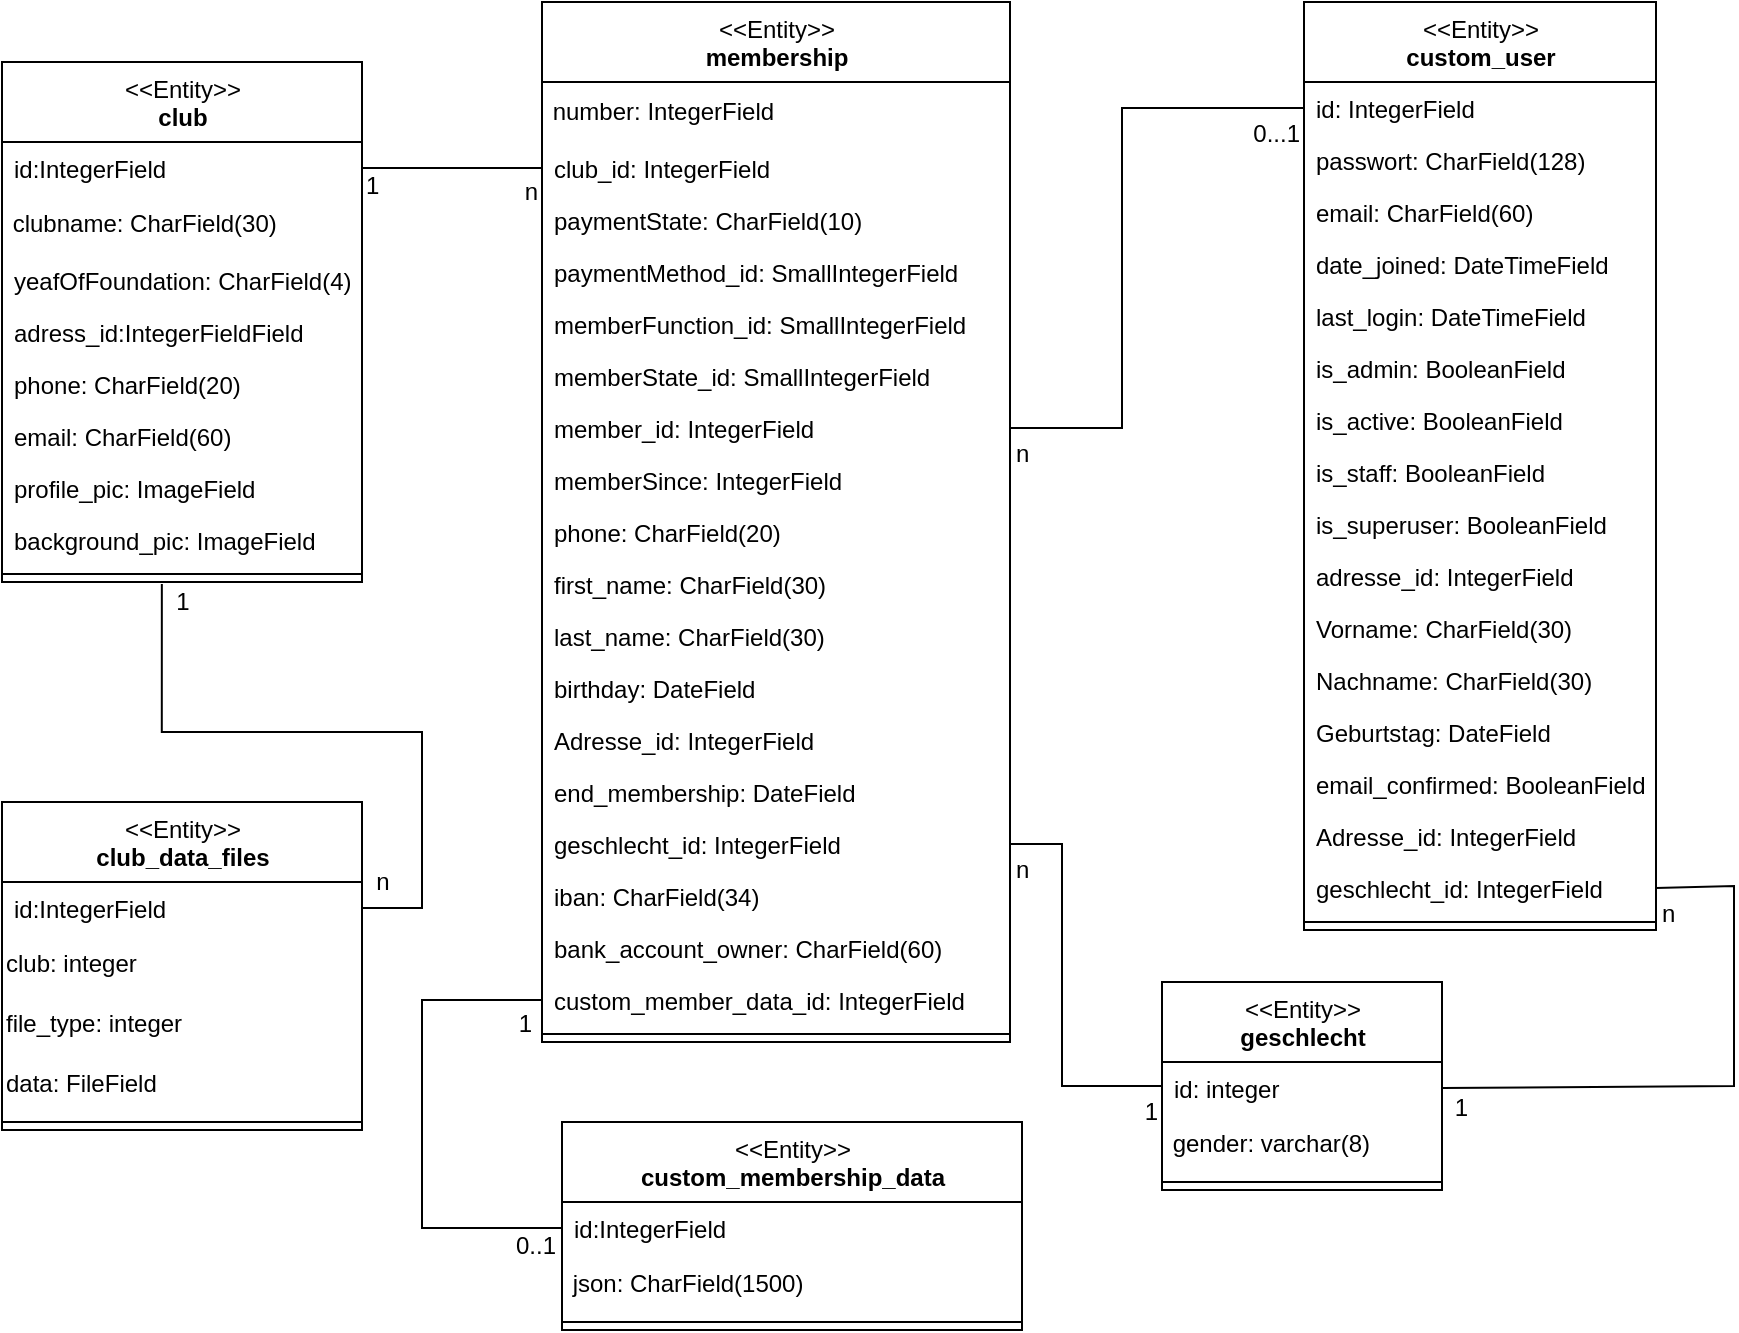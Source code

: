 <mxfile version="16.5.1" type="device"><diagram id="C5RBs43oDa-KdzZeNtuy" name="Page-1"><mxGraphModel dx="1408" dy="851" grid="1" gridSize="10" guides="1" tooltips="1" connect="1" arrows="1" fold="1" page="1" pageScale="1" pageWidth="827" pageHeight="1169" math="0" shadow="0"><root><mxCell id="WIyWlLk6GJQsqaUBKTNV-0"/><mxCell id="WIyWlLk6GJQsqaUBKTNV-1" parent="WIyWlLk6GJQsqaUBKTNV-0"/><mxCell id="szNnjqqeCphIptWrCqSO-0" value="&amp;lt;&amp;lt;Entity&amp;gt;&amp;gt;&lt;br&gt;&lt;b&gt;club&lt;/b&gt;" style="swimlane;fontStyle=0;align=center;verticalAlign=top;childLayout=stackLayout;horizontal=1;startSize=40;horizontalStack=0;resizeParent=1;resizeParentMax=0;resizeLast=0;collapsible=0;marginBottom=0;html=1;" parent="WIyWlLk6GJQsqaUBKTNV-1" vertex="1"><mxGeometry y="30" width="180" height="260" as="geometry"/></mxCell><mxCell id="szNnjqqeCphIptWrCqSO-1" value="id:IntegerField" style="text;strokeColor=none;fillColor=none;align=left;verticalAlign=top;spacingLeft=4;spacingRight=4;overflow=hidden;rotatable=0;points=[[0,0.5],[1,0.5]];portConstraint=eastwest;" parent="szNnjqqeCphIptWrCqSO-0" vertex="1"><mxGeometry y="40" width="180" height="26" as="geometry"/></mxCell><mxCell id="szNnjqqeCphIptWrCqSO-2" value="&amp;nbsp;clubname: CharField(30)" style="text;html=1;strokeColor=none;fillColor=none;align=left;verticalAlign=middle;whiteSpace=wrap;rounded=0;" parent="szNnjqqeCphIptWrCqSO-0" vertex="1"><mxGeometry y="66" width="180" height="30" as="geometry"/></mxCell><mxCell id="szNnjqqeCphIptWrCqSO-3" value="yeafOfFoundation: CharField(4)" style="text;strokeColor=none;fillColor=none;align=left;verticalAlign=top;spacingLeft=4;spacingRight=4;overflow=hidden;rotatable=0;points=[[0,0.5],[1,0.5]];portConstraint=eastwest;" parent="szNnjqqeCphIptWrCqSO-0" vertex="1"><mxGeometry y="96" width="180" height="26" as="geometry"/></mxCell><mxCell id="szNnjqqeCphIptWrCqSO-4" value="adress_id:IntegerFieldField" style="text;strokeColor=none;fillColor=none;align=left;verticalAlign=top;spacingLeft=4;spacingRight=4;overflow=hidden;rotatable=0;points=[[0,0.5],[1,0.5]];portConstraint=eastwest;" parent="szNnjqqeCphIptWrCqSO-0" vertex="1"><mxGeometry y="122" width="180" height="26" as="geometry"/></mxCell><mxCell id="szNnjqqeCphIptWrCqSO-5" value="phone: CharField(20)" style="text;strokeColor=none;fillColor=none;align=left;verticalAlign=top;spacingLeft=4;spacingRight=4;overflow=hidden;rotatable=0;points=[[0,0.5],[1,0.5]];portConstraint=eastwest;fontColor=#000000;" parent="szNnjqqeCphIptWrCqSO-0" vertex="1"><mxGeometry y="148" width="180" height="26" as="geometry"/></mxCell><mxCell id="szNnjqqeCphIptWrCqSO-6" value="email: CharField(60)" style="text;strokeColor=none;fillColor=none;align=left;verticalAlign=top;spacingLeft=4;spacingRight=4;overflow=hidden;rotatable=0;points=[[0,0.5],[1,0.5]];portConstraint=eastwest;fontColor=#000000;" parent="szNnjqqeCphIptWrCqSO-0" vertex="1"><mxGeometry y="174" width="180" height="26" as="geometry"/></mxCell><mxCell id="szNnjqqeCphIptWrCqSO-7" value="profile_pic: ImageField&#10;" style="text;strokeColor=none;fillColor=none;align=left;verticalAlign=top;spacingLeft=4;spacingRight=4;overflow=hidden;rotatable=0;points=[[0,0.5],[1,0.5]];portConstraint=eastwest;" parent="szNnjqqeCphIptWrCqSO-0" vertex="1"><mxGeometry y="200" width="180" height="26" as="geometry"/></mxCell><mxCell id="szNnjqqeCphIptWrCqSO-8" value="background_pic: ImageField" style="text;strokeColor=none;fillColor=none;align=left;verticalAlign=top;spacingLeft=4;spacingRight=4;overflow=hidden;rotatable=0;points=[[0,0.5],[1,0.5]];portConstraint=eastwest;" parent="szNnjqqeCphIptWrCqSO-0" vertex="1"><mxGeometry y="226" width="180" height="26" as="geometry"/></mxCell><mxCell id="szNnjqqeCphIptWrCqSO-9" value="" style="line;strokeWidth=1;fillColor=none;align=left;verticalAlign=middle;spacingTop=-1;spacingLeft=3;spacingRight=3;rotatable=0;labelPosition=right;points=[];portConstraint=eastwest;" parent="szNnjqqeCphIptWrCqSO-0" vertex="1"><mxGeometry y="252" width="180" height="8" as="geometry"/></mxCell><mxCell id="szNnjqqeCphIptWrCqSO-21" value="" style="endArrow=none;html=1;rounded=0;align=center;verticalAlign=top;endFill=0;labelBackgroundColor=none;entryX=0;entryY=0.5;entryDx=0;entryDy=0;exitX=1;exitY=0.5;exitDx=0;exitDy=0;" parent="WIyWlLk6GJQsqaUBKTNV-1" source="szNnjqqeCphIptWrCqSO-52" target="szNnjqqeCphIptWrCqSO-28" edge="1"><mxGeometry relative="1" as="geometry"><mxPoint x="550" y="213" as="sourcePoint"/><mxPoint x="640" y="210" as="targetPoint"/><Array as="points"><mxPoint x="560" y="213"/><mxPoint x="560" y="53"/></Array></mxGeometry></mxCell><mxCell id="szNnjqqeCphIptWrCqSO-22" value="n" style="resizable=0;html=1;align=left;verticalAlign=top;labelBackgroundColor=none;" parent="szNnjqqeCphIptWrCqSO-21" connectable="0" vertex="1"><mxGeometry x="-1" relative="1" as="geometry"><mxPoint x="1" y="-1" as="offset"/></mxGeometry></mxCell><mxCell id="szNnjqqeCphIptWrCqSO-23" value="0...1" style="resizable=0;html=1;align=right;verticalAlign=top;labelBackgroundColor=none;" parent="szNnjqqeCphIptWrCqSO-21" connectable="0" vertex="1"><mxGeometry x="1" relative="1" as="geometry"><mxPoint x="-2" y="-1" as="offset"/></mxGeometry></mxCell><mxCell id="szNnjqqeCphIptWrCqSO-24" value="" style="endArrow=none;html=1;rounded=0;align=center;verticalAlign=top;endFill=0;labelBackgroundColor=none;entryX=0;entryY=0.5;entryDx=0;entryDy=0;exitX=1;exitY=0.5;exitDx=0;exitDy=0;" parent="WIyWlLk6GJQsqaUBKTNV-1" source="szNnjqqeCphIptWrCqSO-1" edge="1"><mxGeometry relative="1" as="geometry"><mxPoint x="110" y="-1" as="sourcePoint"/><mxPoint x="270" y="83" as="targetPoint"/><Array as="points"/></mxGeometry></mxCell><mxCell id="szNnjqqeCphIptWrCqSO-25" value="1" style="resizable=0;html=1;align=left;verticalAlign=top;labelBackgroundColor=none;" parent="szNnjqqeCphIptWrCqSO-24" connectable="0" vertex="1"><mxGeometry x="-1" relative="1" as="geometry"><mxPoint y="-5" as="offset"/></mxGeometry></mxCell><mxCell id="szNnjqqeCphIptWrCqSO-26" value="n" style="resizable=0;html=1;align=right;verticalAlign=top;labelBackgroundColor=none;" parent="szNnjqqeCphIptWrCqSO-24" connectable="0" vertex="1"><mxGeometry x="1" relative="1" as="geometry"><mxPoint x="-2" y="-2" as="offset"/></mxGeometry></mxCell><mxCell id="szNnjqqeCphIptWrCqSO-27" value="&amp;lt;&amp;lt;Entity&amp;gt;&amp;gt;&lt;br&gt;&lt;b&gt;custom_user&lt;/b&gt;" style="swimlane;fontStyle=0;align=center;verticalAlign=top;childLayout=stackLayout;horizontal=1;startSize=40;horizontalStack=0;resizeParent=1;resizeParentMax=0;resizeLast=0;collapsible=0;marginBottom=0;html=1;" parent="WIyWlLk6GJQsqaUBKTNV-1" vertex="1"><mxGeometry x="651" width="176" height="464" as="geometry"/></mxCell><mxCell id="szNnjqqeCphIptWrCqSO-28" value="id: IntegerField" style="text;strokeColor=none;fillColor=none;align=left;verticalAlign=top;spacingLeft=4;spacingRight=4;overflow=hidden;rotatable=0;points=[[0,0.5],[1,0.5]];portConstraint=eastwest;" parent="szNnjqqeCphIptWrCqSO-27" vertex="1"><mxGeometry y="40" width="176" height="26" as="geometry"/></mxCell><mxCell id="szNnjqqeCphIptWrCqSO-29" value="passwort: CharField(128)" style="text;strokeColor=none;fillColor=none;align=left;verticalAlign=top;spacingLeft=4;spacingRight=4;overflow=hidden;rotatable=0;points=[[0,0.5],[1,0.5]];portConstraint=eastwest;" parent="szNnjqqeCphIptWrCqSO-27" vertex="1"><mxGeometry y="66" width="176" height="26" as="geometry"/></mxCell><mxCell id="szNnjqqeCphIptWrCqSO-30" value="email: CharField(60)" style="text;strokeColor=none;fillColor=none;align=left;verticalAlign=top;spacingLeft=4;spacingRight=4;overflow=hidden;rotatable=0;points=[[0,0.5],[1,0.5]];portConstraint=eastwest;" parent="szNnjqqeCphIptWrCqSO-27" vertex="1"><mxGeometry y="92" width="176" height="26" as="geometry"/></mxCell><mxCell id="szNnjqqeCphIptWrCqSO-31" value="date_joined: DateTimeField" style="text;strokeColor=none;fillColor=none;align=left;verticalAlign=top;spacingLeft=4;spacingRight=4;overflow=hidden;rotatable=0;points=[[0,0.5],[1,0.5]];portConstraint=eastwest;" parent="szNnjqqeCphIptWrCqSO-27" vertex="1"><mxGeometry y="118" width="176" height="26" as="geometry"/></mxCell><mxCell id="szNnjqqeCphIptWrCqSO-32" value="last_login: DateTimeField" style="text;strokeColor=none;fillColor=none;align=left;verticalAlign=top;spacingLeft=4;spacingRight=4;overflow=hidden;rotatable=0;points=[[0,0.5],[1,0.5]];portConstraint=eastwest;" parent="szNnjqqeCphIptWrCqSO-27" vertex="1"><mxGeometry y="144" width="176" height="26" as="geometry"/></mxCell><mxCell id="szNnjqqeCphIptWrCqSO-33" value="is_admin: BooleanField" style="text;strokeColor=none;fillColor=none;align=left;verticalAlign=top;spacingLeft=4;spacingRight=4;overflow=hidden;rotatable=0;points=[[0,0.5],[1,0.5]];portConstraint=eastwest;" parent="szNnjqqeCphIptWrCqSO-27" vertex="1"><mxGeometry y="170" width="176" height="26" as="geometry"/></mxCell><mxCell id="szNnjqqeCphIptWrCqSO-34" value="is_active: BooleanField" style="text;strokeColor=none;fillColor=none;align=left;verticalAlign=top;spacingLeft=4;spacingRight=4;overflow=hidden;rotatable=0;points=[[0,0.5],[1,0.5]];portConstraint=eastwest;" parent="szNnjqqeCphIptWrCqSO-27" vertex="1"><mxGeometry y="196" width="176" height="26" as="geometry"/></mxCell><mxCell id="szNnjqqeCphIptWrCqSO-35" value="is_staff: BooleanField" style="text;strokeColor=none;fillColor=none;align=left;verticalAlign=top;spacingLeft=4;spacingRight=4;overflow=hidden;rotatable=0;points=[[0,0.5],[1,0.5]];portConstraint=eastwest;" parent="szNnjqqeCphIptWrCqSO-27" vertex="1"><mxGeometry y="222" width="176" height="26" as="geometry"/></mxCell><mxCell id="szNnjqqeCphIptWrCqSO-36" value="is_superuser: BooleanField" style="text;strokeColor=none;fillColor=none;align=left;verticalAlign=top;spacingLeft=4;spacingRight=4;overflow=hidden;rotatable=0;points=[[0,0.5],[1,0.5]];portConstraint=eastwest;" parent="szNnjqqeCphIptWrCqSO-27" vertex="1"><mxGeometry y="248" width="176" height="26" as="geometry"/></mxCell><mxCell id="szNnjqqeCphIptWrCqSO-37" value="adresse_id: IntegerField" style="text;strokeColor=none;fillColor=none;align=left;verticalAlign=top;spacingLeft=4;spacingRight=4;overflow=hidden;rotatable=0;points=[[0,0.5],[1,0.5]];portConstraint=eastwest;" parent="szNnjqqeCphIptWrCqSO-27" vertex="1"><mxGeometry y="274" width="176" height="26" as="geometry"/></mxCell><mxCell id="szNnjqqeCphIptWrCqSO-38" value="Vorname: CharField(30)" style="text;strokeColor=none;fillColor=none;align=left;verticalAlign=top;spacingLeft=4;spacingRight=4;overflow=hidden;rotatable=0;points=[[0,0.5],[1,0.5]];portConstraint=eastwest;" parent="szNnjqqeCphIptWrCqSO-27" vertex="1"><mxGeometry y="300" width="176" height="26" as="geometry"/></mxCell><mxCell id="szNnjqqeCphIptWrCqSO-39" value="Nachname: CharField(30)" style="text;strokeColor=none;fillColor=none;align=left;verticalAlign=top;spacingLeft=4;spacingRight=4;overflow=hidden;rotatable=0;points=[[0,0.5],[1,0.5]];portConstraint=eastwest;" parent="szNnjqqeCphIptWrCqSO-27" vertex="1"><mxGeometry y="326" width="176" height="26" as="geometry"/></mxCell><mxCell id="szNnjqqeCphIptWrCqSO-40" value="Geburtstag: DateField" style="text;strokeColor=none;fillColor=none;align=left;verticalAlign=top;spacingLeft=4;spacingRight=4;overflow=hidden;rotatable=0;points=[[0,0.5],[1,0.5]];portConstraint=eastwest;" parent="szNnjqqeCphIptWrCqSO-27" vertex="1"><mxGeometry y="352" width="176" height="26" as="geometry"/></mxCell><mxCell id="szNnjqqeCphIptWrCqSO-41" value="email_confirmed: BooleanField" style="text;strokeColor=none;fillColor=none;align=left;verticalAlign=top;spacingLeft=4;spacingRight=4;overflow=hidden;rotatable=0;points=[[0,0.5],[1,0.5]];portConstraint=eastwest;" parent="szNnjqqeCphIptWrCqSO-27" vertex="1"><mxGeometry y="378" width="176" height="26" as="geometry"/></mxCell><mxCell id="szNnjqqeCphIptWrCqSO-42" value="Adresse_id: IntegerField" style="text;strokeColor=none;fillColor=none;align=left;verticalAlign=top;spacingLeft=4;spacingRight=4;overflow=hidden;rotatable=0;points=[[0,0.5],[1,0.5]];portConstraint=eastwest;" parent="szNnjqqeCphIptWrCqSO-27" vertex="1"><mxGeometry y="404" width="176" height="26" as="geometry"/></mxCell><mxCell id="szNnjqqeCphIptWrCqSO-43" value="geschlecht_id: IntegerField" style="text;strokeColor=none;fillColor=none;align=left;verticalAlign=top;spacingLeft=4;spacingRight=4;overflow=hidden;rotatable=0;points=[[0,0.5],[1,0.5]];portConstraint=eastwest;" parent="szNnjqqeCphIptWrCqSO-27" vertex="1"><mxGeometry y="430" width="176" height="26" as="geometry"/></mxCell><mxCell id="szNnjqqeCphIptWrCqSO-44" value="" style="line;strokeWidth=1;fillColor=none;align=left;verticalAlign=middle;spacingTop=-1;spacingLeft=3;spacingRight=3;rotatable=0;labelPosition=right;points=[];portConstraint=eastwest;" parent="szNnjqqeCphIptWrCqSO-27" vertex="1"><mxGeometry y="456" width="176" height="8" as="geometry"/></mxCell><mxCell id="szNnjqqeCphIptWrCqSO-45" value="&amp;lt;&amp;lt;Entity&amp;gt;&amp;gt;&lt;br&gt;&lt;b&gt;membership&lt;/b&gt;" style="swimlane;fontStyle=0;align=center;verticalAlign=top;childLayout=stackLayout;horizontal=1;startSize=40;horizontalStack=0;resizeParent=1;resizeParentMax=0;resizeLast=0;collapsible=0;marginBottom=0;html=1;" parent="WIyWlLk6GJQsqaUBKTNV-1" vertex="1"><mxGeometry x="270" width="234" height="520" as="geometry"/></mxCell><mxCell id="szNnjqqeCphIptWrCqSO-46" value="&amp;nbsp;number: IntegerField" style="text;html=1;strokeColor=none;fillColor=none;align=left;verticalAlign=middle;whiteSpace=wrap;rounded=0;" parent="szNnjqqeCphIptWrCqSO-45" vertex="1"><mxGeometry y="40" width="234" height="30" as="geometry"/></mxCell><mxCell id="szNnjqqeCphIptWrCqSO-47" value="club_id: IntegerField" style="text;strokeColor=none;fillColor=none;align=left;verticalAlign=top;spacingLeft=4;spacingRight=4;overflow=hidden;rotatable=0;points=[[0,0.5],[1,0.5]];portConstraint=eastwest;" parent="szNnjqqeCphIptWrCqSO-45" vertex="1"><mxGeometry y="70" width="234" height="26" as="geometry"/></mxCell><mxCell id="szNnjqqeCphIptWrCqSO-48" value="paymentState: CharField(10)" style="text;strokeColor=none;fillColor=none;align=left;verticalAlign=top;spacingLeft=4;spacingRight=4;overflow=hidden;rotatable=0;points=[[0,0.5],[1,0.5]];portConstraint=eastwest;" parent="szNnjqqeCphIptWrCqSO-45" vertex="1"><mxGeometry y="96" width="234" height="26" as="geometry"/></mxCell><mxCell id="szNnjqqeCphIptWrCqSO-49" value="paymentMethod_id: SmallIntegerField" style="text;strokeColor=none;fillColor=none;align=left;verticalAlign=top;spacingLeft=4;spacingRight=4;overflow=hidden;rotatable=0;points=[[0,0.5],[1,0.5]];portConstraint=eastwest;" parent="szNnjqqeCphIptWrCqSO-45" vertex="1"><mxGeometry y="122" width="234" height="26" as="geometry"/></mxCell><mxCell id="szNnjqqeCphIptWrCqSO-50" value="memberFunction_id: SmallIntegerField" style="text;strokeColor=none;fillColor=none;align=left;verticalAlign=top;spacingLeft=4;spacingRight=4;overflow=hidden;rotatable=0;points=[[0,0.5],[1,0.5]];portConstraint=eastwest;" parent="szNnjqqeCphIptWrCqSO-45" vertex="1"><mxGeometry y="148" width="234" height="26" as="geometry"/></mxCell><mxCell id="szNnjqqeCphIptWrCqSO-51" value="memberState_id: SmallIntegerField" style="text;strokeColor=none;fillColor=none;align=left;verticalAlign=top;spacingLeft=4;spacingRight=4;overflow=hidden;rotatable=0;points=[[0,0.5],[1,0.5]];portConstraint=eastwest;" parent="szNnjqqeCphIptWrCqSO-45" vertex="1"><mxGeometry y="174" width="234" height="26" as="geometry"/></mxCell><mxCell id="szNnjqqeCphIptWrCqSO-52" value="member_id: IntegerField" style="text;strokeColor=none;fillColor=none;align=left;verticalAlign=top;spacingLeft=4;spacingRight=4;overflow=hidden;rotatable=0;points=[[0,0.5],[1,0.5]];portConstraint=eastwest;" parent="szNnjqqeCphIptWrCqSO-45" vertex="1"><mxGeometry y="200" width="234" height="26" as="geometry"/></mxCell><mxCell id="szNnjqqeCphIptWrCqSO-53" value="memberSince: IntegerField" style="text;strokeColor=none;fillColor=none;align=left;verticalAlign=top;spacingLeft=4;spacingRight=4;overflow=hidden;rotatable=0;points=[[0,0.5],[1,0.5]];portConstraint=eastwest;" parent="szNnjqqeCphIptWrCqSO-45" vertex="1"><mxGeometry y="226" width="234" height="26" as="geometry"/></mxCell><mxCell id="szNnjqqeCphIptWrCqSO-54" value="phone: CharField(20)" style="text;strokeColor=none;fillColor=none;align=left;verticalAlign=top;spacingLeft=4;spacingRight=4;overflow=hidden;rotatable=0;points=[[0,0.5],[1,0.5]];portConstraint=eastwest;" parent="szNnjqqeCphIptWrCqSO-45" vertex="1"><mxGeometry y="252" width="234" height="26" as="geometry"/></mxCell><mxCell id="szNnjqqeCphIptWrCqSO-55" value="first_name: CharField(30)" style="text;strokeColor=none;fillColor=none;align=left;verticalAlign=top;spacingLeft=4;spacingRight=4;overflow=hidden;rotatable=0;points=[[0,0.5],[1,0.5]];portConstraint=eastwest;" parent="szNnjqqeCphIptWrCqSO-45" vertex="1"><mxGeometry y="278" width="234" height="26" as="geometry"/></mxCell><mxCell id="szNnjqqeCphIptWrCqSO-56" value="last_name: CharField(30)" style="text;strokeColor=none;fillColor=none;align=left;verticalAlign=top;spacingLeft=4;spacingRight=4;overflow=hidden;rotatable=0;points=[[0,0.5],[1,0.5]];portConstraint=eastwest;" parent="szNnjqqeCphIptWrCqSO-45" vertex="1"><mxGeometry y="304" width="234" height="26" as="geometry"/></mxCell><mxCell id="szNnjqqeCphIptWrCqSO-57" value="birthday: DateField" style="text;strokeColor=none;fillColor=none;align=left;verticalAlign=top;spacingLeft=4;spacingRight=4;overflow=hidden;rotatable=0;points=[[0,0.5],[1,0.5]];portConstraint=eastwest;" parent="szNnjqqeCphIptWrCqSO-45" vertex="1"><mxGeometry y="330" width="234" height="26" as="geometry"/></mxCell><mxCell id="szNnjqqeCphIptWrCqSO-59" value="Adresse_id: IntegerField" style="text;strokeColor=none;fillColor=none;align=left;verticalAlign=top;spacingLeft=4;spacingRight=4;overflow=hidden;rotatable=0;points=[[0,0.5],[1,0.5]];portConstraint=eastwest;" parent="szNnjqqeCphIptWrCqSO-45" vertex="1"><mxGeometry y="356" width="234" height="26" as="geometry"/></mxCell><mxCell id="szNnjqqeCphIptWrCqSO-60" value="end_membership: DateField" style="text;strokeColor=none;fillColor=none;align=left;verticalAlign=top;spacingLeft=4;spacingRight=4;overflow=hidden;rotatable=0;points=[[0,0.5],[1,0.5]];portConstraint=eastwest;" parent="szNnjqqeCphIptWrCqSO-45" vertex="1"><mxGeometry y="382" width="234" height="26" as="geometry"/></mxCell><mxCell id="szNnjqqeCphIptWrCqSO-61" value="geschlecht_id: IntegerField" style="text;strokeColor=none;fillColor=none;align=left;verticalAlign=top;spacingLeft=4;spacingRight=4;overflow=hidden;rotatable=0;points=[[0,0.5],[1,0.5]];portConstraint=eastwest;" parent="szNnjqqeCphIptWrCqSO-45" vertex="1"><mxGeometry y="408" width="234" height="26" as="geometry"/></mxCell><mxCell id="szNnjqqeCphIptWrCqSO-73" value="iban: CharField(34)" style="text;strokeColor=none;fillColor=none;align=left;verticalAlign=top;spacingLeft=4;spacingRight=4;overflow=hidden;rotatable=0;points=[[0,0.5],[1,0.5]];portConstraint=eastwest;" parent="szNnjqqeCphIptWrCqSO-45" vertex="1"><mxGeometry y="434" width="234" height="26" as="geometry"/></mxCell><mxCell id="szNnjqqeCphIptWrCqSO-74" value="bank_account_owner: CharField(60)" style="text;strokeColor=none;fillColor=none;align=left;verticalAlign=top;spacingLeft=4;spacingRight=4;overflow=hidden;rotatable=0;points=[[0,0.5],[1,0.5]];portConstraint=eastwest;" parent="szNnjqqeCphIptWrCqSO-45" vertex="1"><mxGeometry y="460" width="234" height="26" as="geometry"/></mxCell><mxCell id="szNnjqqeCphIptWrCqSO-85" value="custom_member_data_id: IntegerField" style="text;strokeColor=none;fillColor=none;align=left;verticalAlign=top;spacingLeft=4;spacingRight=4;overflow=hidden;rotatable=0;points=[[0,0.5],[1,0.5]];portConstraint=eastwest;" parent="szNnjqqeCphIptWrCqSO-45" vertex="1"><mxGeometry y="486" width="234" height="26" as="geometry"/></mxCell><mxCell id="szNnjqqeCphIptWrCqSO-58" value="" style="line;strokeWidth=1;fillColor=none;align=left;verticalAlign=middle;spacingTop=-1;spacingLeft=3;spacingRight=3;rotatable=0;labelPosition=right;points=[];portConstraint=eastwest;" parent="szNnjqqeCphIptWrCqSO-45" vertex="1"><mxGeometry y="512" width="234" height="8" as="geometry"/></mxCell><mxCell id="szNnjqqeCphIptWrCqSO-62" value="&amp;lt;&amp;lt;Entity&amp;gt;&amp;gt;&lt;br&gt;&lt;b&gt;geschlecht&lt;/b&gt;" style="swimlane;fontStyle=0;align=center;verticalAlign=top;childLayout=stackLayout;horizontal=1;startSize=40;horizontalStack=0;resizeParent=1;resizeParentMax=0;resizeLast=0;collapsible=0;marginBottom=0;html=1;" parent="WIyWlLk6GJQsqaUBKTNV-1" vertex="1"><mxGeometry x="580" y="490" width="140" height="104" as="geometry"/></mxCell><mxCell id="szNnjqqeCphIptWrCqSO-63" value="id: integer" style="text;strokeColor=none;fillColor=none;align=left;verticalAlign=top;spacingLeft=4;spacingRight=4;overflow=hidden;rotatable=0;points=[[0,0.5],[1,0.5]];portConstraint=eastwest;" parent="szNnjqqeCphIptWrCqSO-62" vertex="1"><mxGeometry y="40" width="140" height="26" as="geometry"/></mxCell><mxCell id="szNnjqqeCphIptWrCqSO-64" value="&amp;nbsp;gender: varchar(8)" style="text;html=1;strokeColor=none;fillColor=none;align=left;verticalAlign=middle;whiteSpace=wrap;rounded=0;" parent="szNnjqqeCphIptWrCqSO-62" vertex="1"><mxGeometry y="66" width="140" height="30" as="geometry"/></mxCell><mxCell id="szNnjqqeCphIptWrCqSO-65" value="" style="line;strokeWidth=1;fillColor=none;align=left;verticalAlign=middle;spacingTop=-1;spacingLeft=3;spacingRight=3;rotatable=0;labelPosition=right;points=[];portConstraint=eastwest;" parent="szNnjqqeCphIptWrCqSO-62" vertex="1"><mxGeometry y="96" width="140" height="8" as="geometry"/></mxCell><mxCell id="szNnjqqeCphIptWrCqSO-66" value="" style="endArrow=none;html=1;rounded=0;align=center;verticalAlign=top;endFill=0;labelBackgroundColor=none;entryX=0;entryY=0.5;entryDx=0;entryDy=0;exitX=1;exitY=0.5;exitDx=0;exitDy=0;" parent="WIyWlLk6GJQsqaUBKTNV-1" source="szNnjqqeCphIptWrCqSO-61" target="szNnjqqeCphIptWrCqSO-62" edge="1"><mxGeometry relative="1" as="geometry"><mxPoint x="514" y="223" as="sourcePoint"/><mxPoint x="661" y="63" as="targetPoint"/><Array as="points"><mxPoint x="530" y="421"/><mxPoint x="530" y="542"/></Array></mxGeometry></mxCell><mxCell id="szNnjqqeCphIptWrCqSO-67" value="n" style="resizable=0;html=1;align=left;verticalAlign=top;labelBackgroundColor=none;" parent="szNnjqqeCphIptWrCqSO-66" connectable="0" vertex="1"><mxGeometry x="-1" relative="1" as="geometry"><mxPoint x="1" y="-1" as="offset"/></mxGeometry></mxCell><mxCell id="szNnjqqeCphIptWrCqSO-68" value="1" style="resizable=0;html=1;align=right;verticalAlign=top;labelBackgroundColor=none;" parent="szNnjqqeCphIptWrCqSO-66" connectable="0" vertex="1"><mxGeometry x="1" relative="1" as="geometry"><mxPoint x="-2" y="-1" as="offset"/></mxGeometry></mxCell><mxCell id="szNnjqqeCphIptWrCqSO-69" value="" style="endArrow=none;html=1;rounded=0;align=center;verticalAlign=top;endFill=0;labelBackgroundColor=none;exitX=1;exitY=0.5;exitDx=0;exitDy=0;entryX=1;entryY=0.5;entryDx=0;entryDy=0;" parent="WIyWlLk6GJQsqaUBKTNV-1" source="szNnjqqeCphIptWrCqSO-43" target="szNnjqqeCphIptWrCqSO-63" edge="1"><mxGeometry relative="1" as="geometry"><mxPoint x="840" y="442" as="sourcePoint"/><mxPoint x="739" y="542" as="targetPoint"/><Array as="points"><mxPoint x="866" y="442"/><mxPoint x="866" y="542"/></Array></mxGeometry></mxCell><mxCell id="szNnjqqeCphIptWrCqSO-70" value="n" style="resizable=0;html=1;align=left;verticalAlign=top;labelBackgroundColor=none;" parent="szNnjqqeCphIptWrCqSO-69" connectable="0" vertex="1"><mxGeometry x="-1" relative="1" as="geometry"><mxPoint x="1" y="-1" as="offset"/></mxGeometry></mxCell><mxCell id="szNnjqqeCphIptWrCqSO-71" value="1" style="resizable=0;html=1;align=right;verticalAlign=top;labelBackgroundColor=none;" parent="szNnjqqeCphIptWrCqSO-69" connectable="0" vertex="1"><mxGeometry x="1" relative="1" as="geometry"><mxPoint x="13" y="-4" as="offset"/></mxGeometry></mxCell><mxCell id="szNnjqqeCphIptWrCqSO-75" value="&amp;lt;&amp;lt;Entity&amp;gt;&amp;gt;&lt;br&gt;&lt;b&gt;custom_membership_data&lt;/b&gt;" style="swimlane;fontStyle=0;align=center;verticalAlign=top;childLayout=stackLayout;horizontal=1;startSize=40;horizontalStack=0;resizeParent=1;resizeParentMax=0;resizeLast=0;collapsible=0;marginBottom=0;html=1;" parent="WIyWlLk6GJQsqaUBKTNV-1" vertex="1"><mxGeometry x="280" y="560" width="230" height="104" as="geometry"/></mxCell><mxCell id="szNnjqqeCphIptWrCqSO-76" value="id:IntegerField" style="text;strokeColor=none;fillColor=none;align=left;verticalAlign=top;spacingLeft=4;spacingRight=4;overflow=hidden;rotatable=0;points=[[0,0.5],[1,0.5]];portConstraint=eastwest;" parent="szNnjqqeCphIptWrCqSO-75" vertex="1"><mxGeometry y="40" width="230" height="26" as="geometry"/></mxCell><mxCell id="szNnjqqeCphIptWrCqSO-77" value="&amp;nbsp;json: CharField(1500)" style="text;html=1;strokeColor=none;fillColor=none;align=left;verticalAlign=middle;whiteSpace=wrap;rounded=0;" parent="szNnjqqeCphIptWrCqSO-75" vertex="1"><mxGeometry y="66" width="230" height="30" as="geometry"/></mxCell><mxCell id="szNnjqqeCphIptWrCqSO-84" value="" style="line;strokeWidth=1;fillColor=none;align=left;verticalAlign=middle;spacingTop=-1;spacingLeft=3;spacingRight=3;rotatable=0;labelPosition=right;points=[];portConstraint=eastwest;" parent="szNnjqqeCphIptWrCqSO-75" vertex="1"><mxGeometry y="96" width="230" height="8" as="geometry"/></mxCell><mxCell id="szNnjqqeCphIptWrCqSO-86" value="" style="endArrow=none;html=1;rounded=0;align=center;verticalAlign=top;endFill=0;labelBackgroundColor=none;entryX=0;entryY=0.5;entryDx=0;entryDy=0;exitX=0;exitY=0.5;exitDx=0;exitDy=0;" parent="WIyWlLk6GJQsqaUBKTNV-1" source="szNnjqqeCphIptWrCqSO-76" target="szNnjqqeCphIptWrCqSO-85" edge="1"><mxGeometry relative="1" as="geometry"><mxPoint x="80" y="530" as="sourcePoint"/><mxPoint x="170" y="530" as="targetPoint"/><Array as="points"><mxPoint x="210" y="613"/><mxPoint x="210" y="499"/></Array></mxGeometry></mxCell><mxCell id="szNnjqqeCphIptWrCqSO-87" value="0..1" style="resizable=0;html=1;align=left;verticalAlign=top;labelBackgroundColor=none;" parent="szNnjqqeCphIptWrCqSO-86" connectable="0" vertex="1"><mxGeometry x="-1" relative="1" as="geometry"><mxPoint x="-25" y="-5" as="offset"/></mxGeometry></mxCell><mxCell id="szNnjqqeCphIptWrCqSO-88" value="1" style="resizable=0;html=1;align=right;verticalAlign=top;labelBackgroundColor=none;" parent="szNnjqqeCphIptWrCqSO-86" connectable="0" vertex="1"><mxGeometry x="1" relative="1" as="geometry"><mxPoint x="-5" y="-2" as="offset"/></mxGeometry></mxCell><mxCell id="QouvzeKvB7qmEZV-8Vkh-0" value="&amp;lt;&amp;lt;Entity&amp;gt;&amp;gt;&lt;br&gt;&lt;b&gt;club_data_files&lt;/b&gt;" style="swimlane;fontStyle=0;align=center;verticalAlign=top;childLayout=stackLayout;horizontal=1;startSize=40;horizontalStack=0;resizeParent=1;resizeParentMax=0;resizeLast=0;collapsible=0;marginBottom=0;html=1;" vertex="1" parent="WIyWlLk6GJQsqaUBKTNV-1"><mxGeometry y="400" width="180" height="164" as="geometry"/></mxCell><mxCell id="QouvzeKvB7qmEZV-8Vkh-1" value="id:IntegerField" style="text;strokeColor=none;fillColor=none;align=left;verticalAlign=top;spacingLeft=4;spacingRight=4;overflow=hidden;rotatable=0;points=[[0,0.5],[1,0.5]];portConstraint=eastwest;" vertex="1" parent="QouvzeKvB7qmEZV-8Vkh-0"><mxGeometry y="40" width="180" height="26" as="geometry"/></mxCell><mxCell id="QouvzeKvB7qmEZV-8Vkh-5" value="club: integer" style="text;html=1;strokeColor=none;fillColor=none;align=left;verticalAlign=middle;whiteSpace=wrap;rounded=0;" vertex="1" parent="QouvzeKvB7qmEZV-8Vkh-0"><mxGeometry y="66" width="180" height="30" as="geometry"/></mxCell><mxCell id="QouvzeKvB7qmEZV-8Vkh-2" value="file_type: integer" style="text;html=1;strokeColor=none;fillColor=none;align=left;verticalAlign=middle;whiteSpace=wrap;rounded=0;" vertex="1" parent="QouvzeKvB7qmEZV-8Vkh-0"><mxGeometry y="96" width="180" height="30" as="geometry"/></mxCell><mxCell id="QouvzeKvB7qmEZV-8Vkh-6" value="data: FileField" style="text;html=1;strokeColor=none;fillColor=none;align=left;verticalAlign=middle;whiteSpace=wrap;rounded=0;" vertex="1" parent="QouvzeKvB7qmEZV-8Vkh-0"><mxGeometry y="126" width="180" height="30" as="geometry"/></mxCell><mxCell id="QouvzeKvB7qmEZV-8Vkh-3" value="" style="line;strokeWidth=1;fillColor=none;align=left;verticalAlign=middle;spacingTop=-1;spacingLeft=3;spacingRight=3;rotatable=0;labelPosition=right;points=[];portConstraint=eastwest;" vertex="1" parent="QouvzeKvB7qmEZV-8Vkh-0"><mxGeometry y="156" width="180" height="8" as="geometry"/></mxCell><mxCell id="QouvzeKvB7qmEZV-8Vkh-7" value="" style="edgeStyle=orthogonalEdgeStyle;rounded=0;orthogonalLoop=1;jettySize=auto;html=1;entryX=0.444;entryY=1.125;entryDx=0;entryDy=0;entryPerimeter=0;endArrow=none;endFill=0;" edge="1" parent="WIyWlLk6GJQsqaUBKTNV-1" source="QouvzeKvB7qmEZV-8Vkh-1" target="szNnjqqeCphIptWrCqSO-9"><mxGeometry relative="1" as="geometry"><Array as="points"><mxPoint x="210" y="453"/><mxPoint x="210" y="365"/><mxPoint x="80" y="365"/></Array></mxGeometry></mxCell><mxCell id="QouvzeKvB7qmEZV-8Vkh-8" value="1" style="text;html=1;align=center;verticalAlign=middle;resizable=0;points=[];autosize=1;strokeColor=none;fillColor=none;" vertex="1" parent="WIyWlLk6GJQsqaUBKTNV-1"><mxGeometry x="80" y="290" width="20" height="20" as="geometry"/></mxCell><mxCell id="QouvzeKvB7qmEZV-8Vkh-9" value="n" style="text;html=1;align=center;verticalAlign=middle;resizable=0;points=[];autosize=1;strokeColor=none;fillColor=none;" vertex="1" parent="WIyWlLk6GJQsqaUBKTNV-1"><mxGeometry x="180" y="430" width="20" height="20" as="geometry"/></mxCell></root></mxGraphModel></diagram></mxfile>